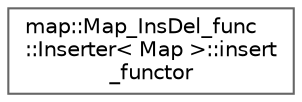 digraph "类继承关系图"
{
 // LATEX_PDF_SIZE
  bgcolor="transparent";
  edge [fontname=Helvetica,fontsize=10,labelfontname=Helvetica,labelfontsize=10];
  node [fontname=Helvetica,fontsize=10,shape=box,height=0.2,width=0.4];
  rankdir="LR";
  Node0 [id="Node000000",label="map::Map_InsDel_func\l::Inserter\< Map \>::insert\l_functor",height=0.2,width=0.4,color="grey40", fillcolor="white", style="filled",URL="$structmap_1_1_map___ins_del__func_1_1_inserter_1_1insert__functor.html",tooltip=" "];
}
